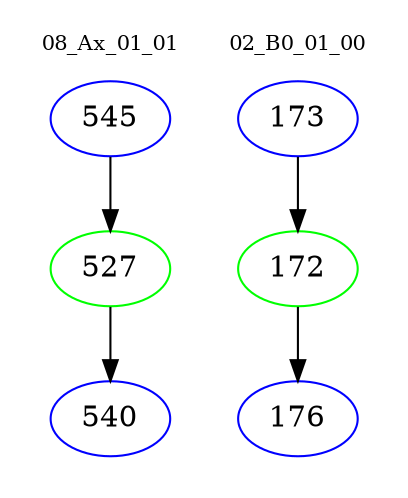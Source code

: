 digraph{
subgraph cluster_0 {
color = white
label = "08_Ax_01_01";
fontsize=10;
T0_545 [label="545", color="blue"]
T0_545 -> T0_527 [color="black"]
T0_527 [label="527", color="green"]
T0_527 -> T0_540 [color="black"]
T0_540 [label="540", color="blue"]
}
subgraph cluster_1 {
color = white
label = "02_B0_01_00";
fontsize=10;
T1_173 [label="173", color="blue"]
T1_173 -> T1_172 [color="black"]
T1_172 [label="172", color="green"]
T1_172 -> T1_176 [color="black"]
T1_176 [label="176", color="blue"]
}
}
